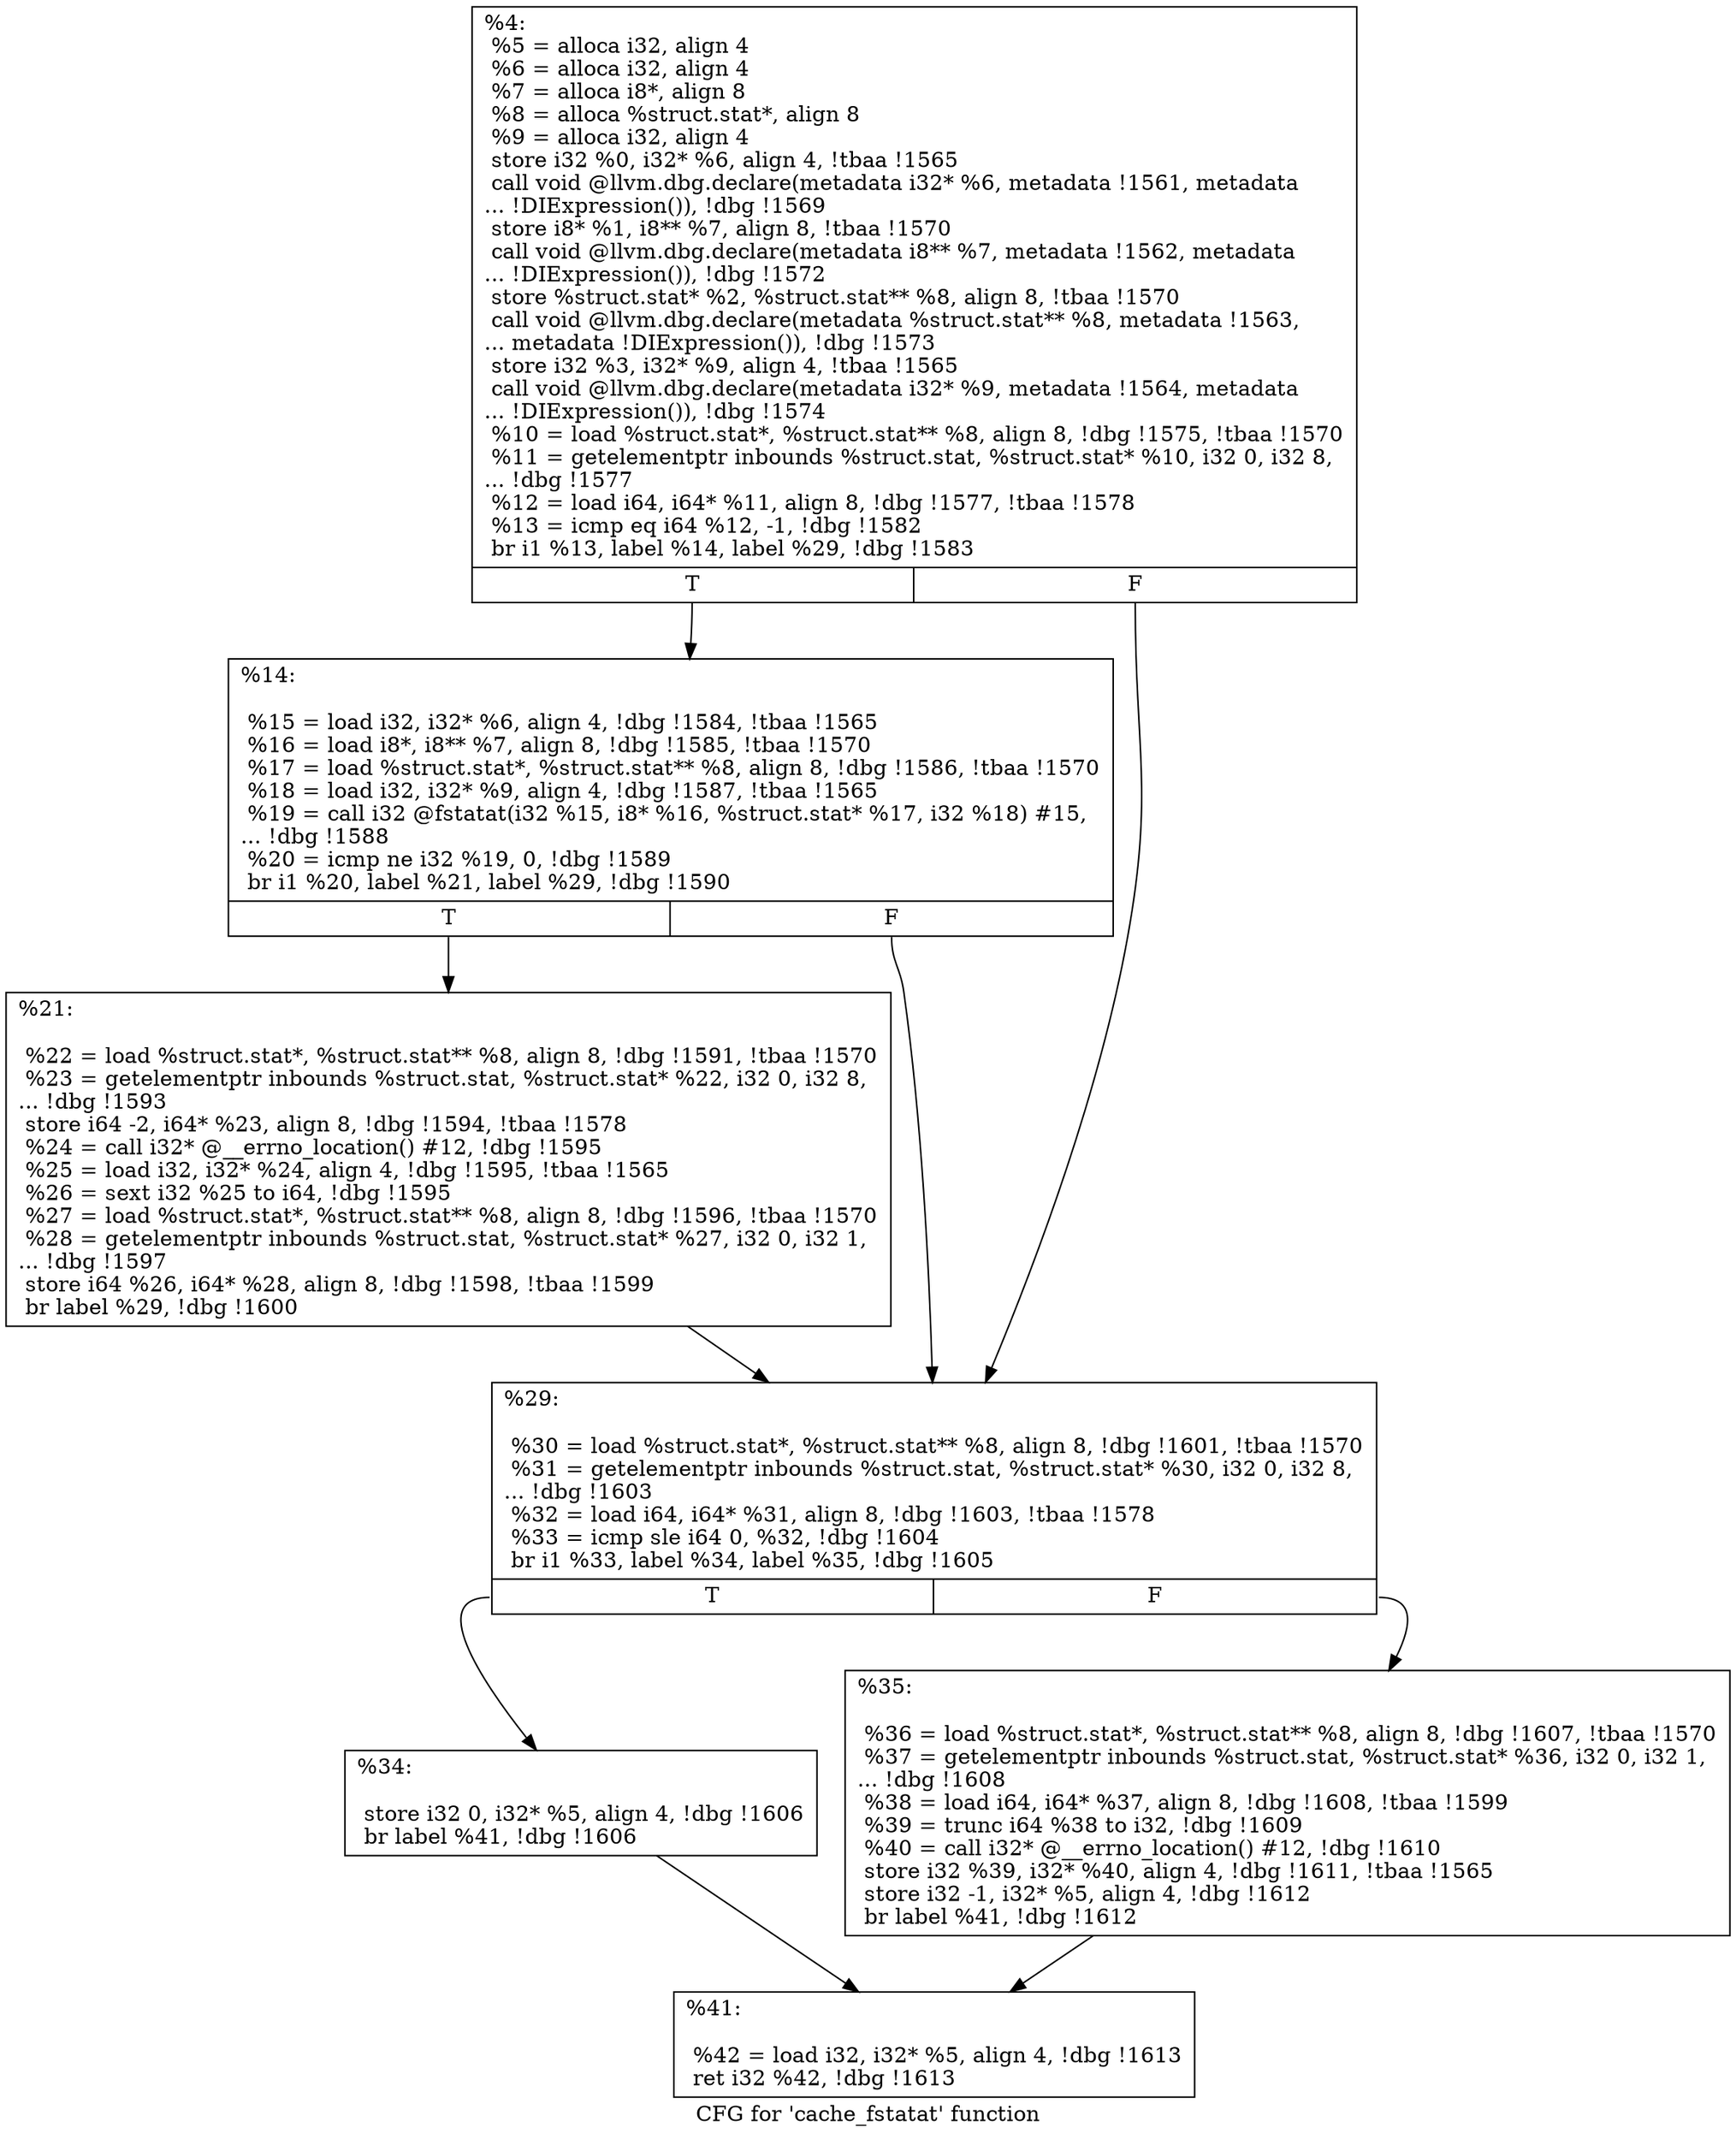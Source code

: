 digraph "CFG for 'cache_fstatat' function" {
	label="CFG for 'cache_fstatat' function";

	Node0x274e8b0 [shape=record,label="{%4:\l  %5 = alloca i32, align 4\l  %6 = alloca i32, align 4\l  %7 = alloca i8*, align 8\l  %8 = alloca %struct.stat*, align 8\l  %9 = alloca i32, align 4\l  store i32 %0, i32* %6, align 4, !tbaa !1565\l  call void @llvm.dbg.declare(metadata i32* %6, metadata !1561, metadata\l... !DIExpression()), !dbg !1569\l  store i8* %1, i8** %7, align 8, !tbaa !1570\l  call void @llvm.dbg.declare(metadata i8** %7, metadata !1562, metadata\l... !DIExpression()), !dbg !1572\l  store %struct.stat* %2, %struct.stat** %8, align 8, !tbaa !1570\l  call void @llvm.dbg.declare(metadata %struct.stat** %8, metadata !1563,\l... metadata !DIExpression()), !dbg !1573\l  store i32 %3, i32* %9, align 4, !tbaa !1565\l  call void @llvm.dbg.declare(metadata i32* %9, metadata !1564, metadata\l... !DIExpression()), !dbg !1574\l  %10 = load %struct.stat*, %struct.stat** %8, align 8, !dbg !1575, !tbaa !1570\l  %11 = getelementptr inbounds %struct.stat, %struct.stat* %10, i32 0, i32 8,\l... !dbg !1577\l  %12 = load i64, i64* %11, align 8, !dbg !1577, !tbaa !1578\l  %13 = icmp eq i64 %12, -1, !dbg !1582\l  br i1 %13, label %14, label %29, !dbg !1583\l|{<s0>T|<s1>F}}"];
	Node0x274e8b0:s0 -> Node0x2750ae0;
	Node0x274e8b0:s1 -> Node0x2750b80;
	Node0x2750ae0 [shape=record,label="{%14:\l\l  %15 = load i32, i32* %6, align 4, !dbg !1584, !tbaa !1565\l  %16 = load i8*, i8** %7, align 8, !dbg !1585, !tbaa !1570\l  %17 = load %struct.stat*, %struct.stat** %8, align 8, !dbg !1586, !tbaa !1570\l  %18 = load i32, i32* %9, align 4, !dbg !1587, !tbaa !1565\l  %19 = call i32 @fstatat(i32 %15, i8* %16, %struct.stat* %17, i32 %18) #15,\l... !dbg !1588\l  %20 = icmp ne i32 %19, 0, !dbg !1589\l  br i1 %20, label %21, label %29, !dbg !1590\l|{<s0>T|<s1>F}}"];
	Node0x2750ae0:s0 -> Node0x2750b30;
	Node0x2750ae0:s1 -> Node0x2750b80;
	Node0x2750b30 [shape=record,label="{%21:\l\l  %22 = load %struct.stat*, %struct.stat** %8, align 8, !dbg !1591, !tbaa !1570\l  %23 = getelementptr inbounds %struct.stat, %struct.stat* %22, i32 0, i32 8,\l... !dbg !1593\l  store i64 -2, i64* %23, align 8, !dbg !1594, !tbaa !1578\l  %24 = call i32* @__errno_location() #12, !dbg !1595\l  %25 = load i32, i32* %24, align 4, !dbg !1595, !tbaa !1565\l  %26 = sext i32 %25 to i64, !dbg !1595\l  %27 = load %struct.stat*, %struct.stat** %8, align 8, !dbg !1596, !tbaa !1570\l  %28 = getelementptr inbounds %struct.stat, %struct.stat* %27, i32 0, i32 1,\l... !dbg !1597\l  store i64 %26, i64* %28, align 8, !dbg !1598, !tbaa !1599\l  br label %29, !dbg !1600\l}"];
	Node0x2750b30 -> Node0x2750b80;
	Node0x2750b80 [shape=record,label="{%29:\l\l  %30 = load %struct.stat*, %struct.stat** %8, align 8, !dbg !1601, !tbaa !1570\l  %31 = getelementptr inbounds %struct.stat, %struct.stat* %30, i32 0, i32 8,\l... !dbg !1603\l  %32 = load i64, i64* %31, align 8, !dbg !1603, !tbaa !1578\l  %33 = icmp sle i64 0, %32, !dbg !1604\l  br i1 %33, label %34, label %35, !dbg !1605\l|{<s0>T|<s1>F}}"];
	Node0x2750b80:s0 -> Node0x2750bd0;
	Node0x2750b80:s1 -> Node0x2750c20;
	Node0x2750bd0 [shape=record,label="{%34:\l\l  store i32 0, i32* %5, align 4, !dbg !1606\l  br label %41, !dbg !1606\l}"];
	Node0x2750bd0 -> Node0x2750c70;
	Node0x2750c20 [shape=record,label="{%35:\l\l  %36 = load %struct.stat*, %struct.stat** %8, align 8, !dbg !1607, !tbaa !1570\l  %37 = getelementptr inbounds %struct.stat, %struct.stat* %36, i32 0, i32 1,\l... !dbg !1608\l  %38 = load i64, i64* %37, align 8, !dbg !1608, !tbaa !1599\l  %39 = trunc i64 %38 to i32, !dbg !1609\l  %40 = call i32* @__errno_location() #12, !dbg !1610\l  store i32 %39, i32* %40, align 4, !dbg !1611, !tbaa !1565\l  store i32 -1, i32* %5, align 4, !dbg !1612\l  br label %41, !dbg !1612\l}"];
	Node0x2750c20 -> Node0x2750c70;
	Node0x2750c70 [shape=record,label="{%41:\l\l  %42 = load i32, i32* %5, align 4, !dbg !1613\l  ret i32 %42, !dbg !1613\l}"];
}
